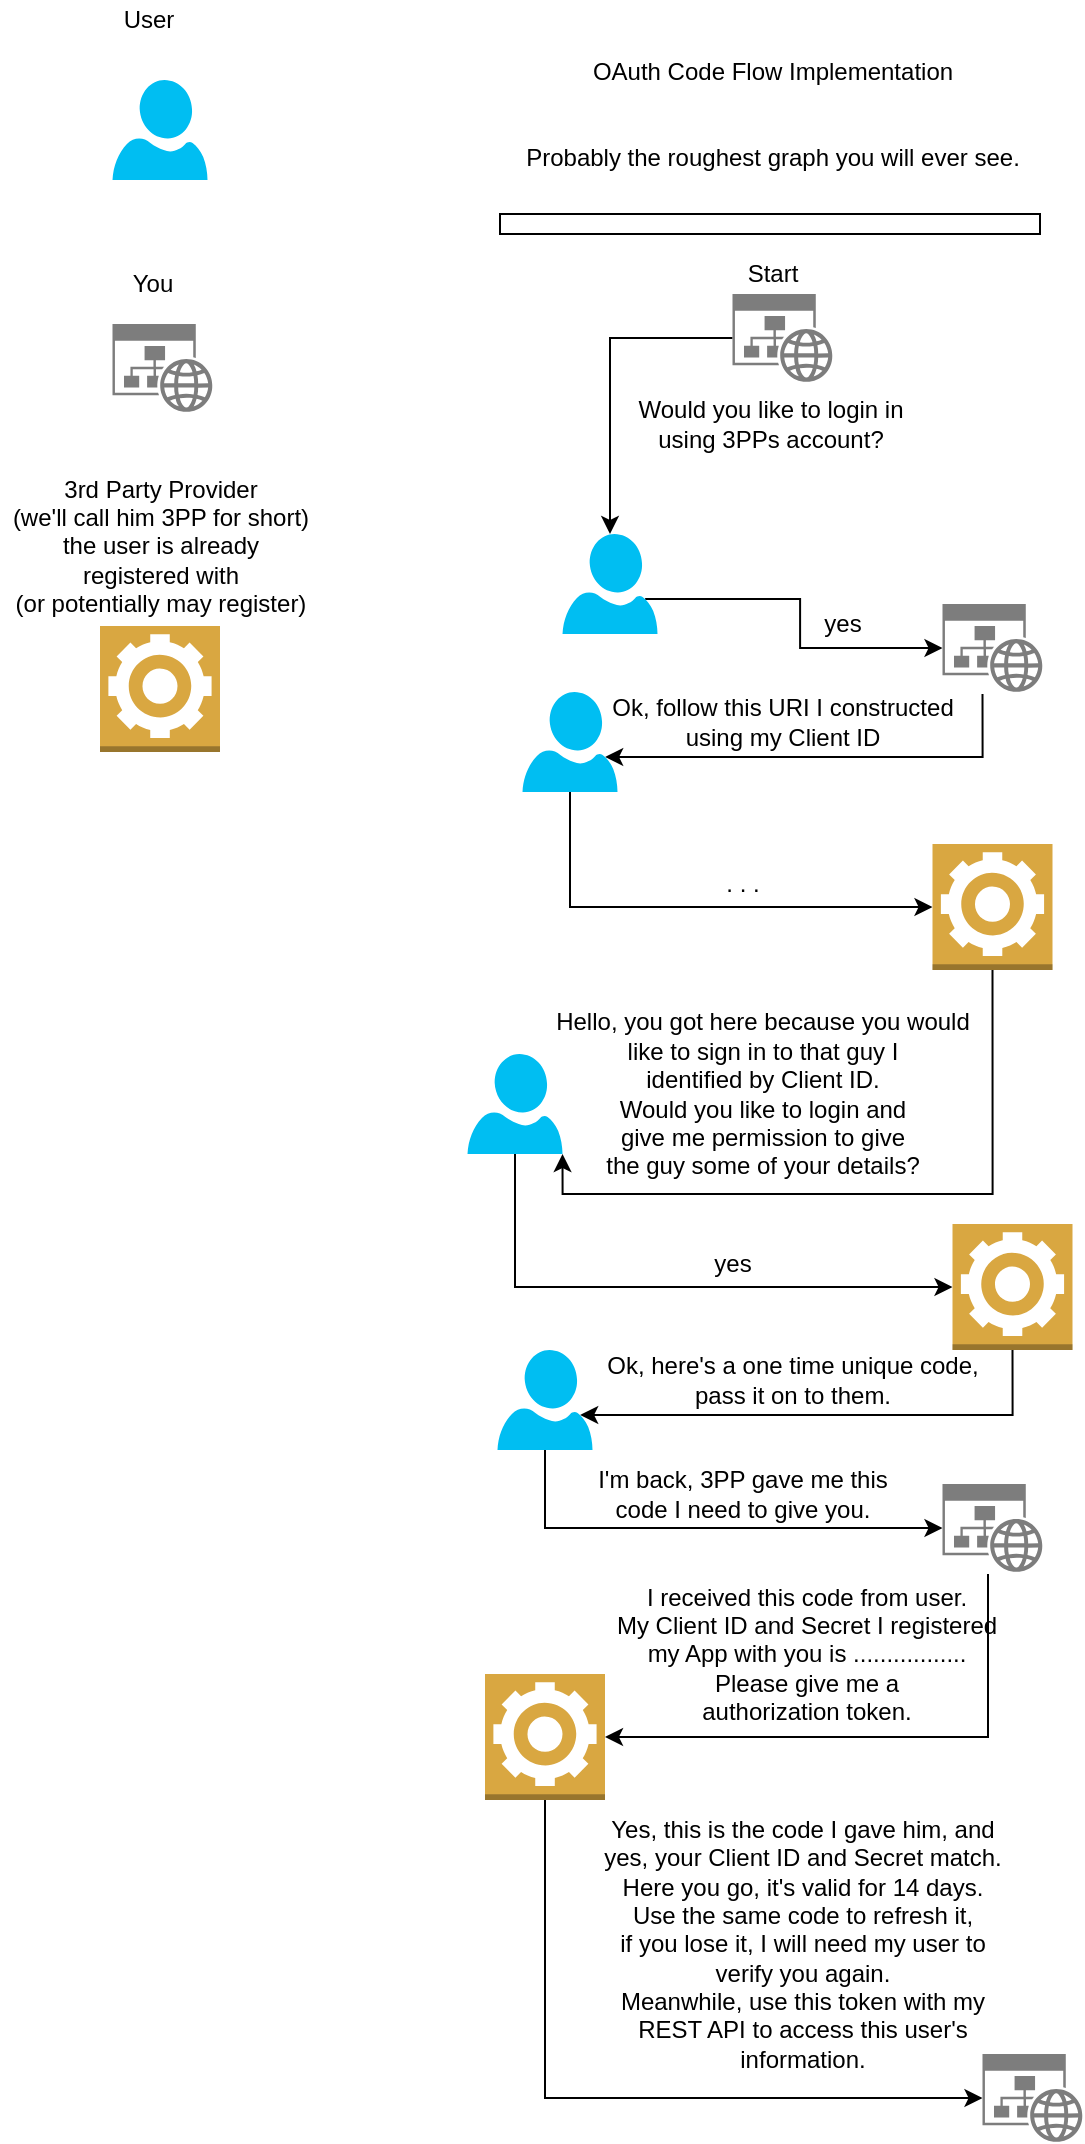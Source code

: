 <mxfile version="13.6.6" type="github"><diagram id="uPq51VnlGsGEwVj9IwEZ" name="Page-1"><mxGraphModel dx="1422" dy="794" grid="1" gridSize="10" guides="1" tooltips="1" connect="1" arrows="1" fold="1" page="1" pageScale="1" pageWidth="827" pageHeight="1169" math="0" shadow="0"><root><mxCell id="0"/><mxCell id="1" parent="0"/><mxCell id="QlcxgS6nvomuxcanmDPC-31" style="edgeStyle=orthogonalEdgeStyle;rounded=0;orthogonalLoop=1;jettySize=auto;html=1;exitX=0.5;exitY=1;exitDx=0;exitDy=0;exitPerimeter=0;entryX=0;entryY=0.5;entryDx=0;entryDy=0;entryPerimeter=0;" edge="1" parent="1" source="QlcxgS6nvomuxcanmDPC-1" target="QlcxgS6nvomuxcanmDPC-30"><mxGeometry relative="1" as="geometry"/></mxCell><mxCell id="QlcxgS6nvomuxcanmDPC-1" value="" style="verticalLabelPosition=bottom;html=1;verticalAlign=top;align=center;strokeColor=none;fillColor=#00BEF2;shape=mxgraph.azure.user;" vertex="1" parent="1"><mxGeometry x="253.75" y="600" width="47.5" height="50" as="geometry"/></mxCell><mxCell id="QlcxgS6nvomuxcanmDPC-2" value="" style="aspect=fixed;pointerEvents=1;shadow=0;dashed=0;html=1;strokeColor=none;labelPosition=center;verticalLabelPosition=bottom;verticalAlign=top;align=center;shape=mxgraph.mscae.enterprise.website_generic;fillColor=#7D7D7D;" vertex="1" parent="1"><mxGeometry x="76.25" y="235" width="50" height="44" as="geometry"/></mxCell><mxCell id="QlcxgS6nvomuxcanmDPC-3" value="User" style="text;html=1;align=center;verticalAlign=middle;resizable=0;points=[];autosize=1;" vertex="1" parent="1"><mxGeometry x="73.75" y="73" width="40" height="20" as="geometry"/></mxCell><mxCell id="QlcxgS6nvomuxcanmDPC-4" value="You" style="text;html=1;align=center;verticalAlign=middle;resizable=0;points=[];autosize=1;" vertex="1" parent="1"><mxGeometry x="76.25" y="205" width="40" height="20" as="geometry"/></mxCell><mxCell id="QlcxgS6nvomuxcanmDPC-9" value="" style="outlineConnect=0;dashed=0;verticalLabelPosition=bottom;verticalAlign=top;align=center;html=1;shape=mxgraph.aws3.worker;fillColor=#D9A741;gradientColor=none;" vertex="1" parent="1"><mxGeometry x="70" y="386" width="60" height="63" as="geometry"/></mxCell><mxCell id="QlcxgS6nvomuxcanmDPC-10" value="3rd Party Provider&lt;br&gt;(we'll call him 3PP for short)&lt;br&gt;the user is already&lt;br&gt;registered with&lt;br&gt;(or potentially may register)" style="text;html=1;align=center;verticalAlign=middle;resizable=0;points=[];autosize=1;" vertex="1" parent="1"><mxGeometry x="20" y="306" width="160" height="80" as="geometry"/></mxCell><mxCell id="QlcxgS6nvomuxcanmDPC-12" value="" style="rounded=0;whiteSpace=wrap;html=1;" vertex="1" parent="1"><mxGeometry x="270" y="180" width="270" height="10" as="geometry"/></mxCell><mxCell id="QlcxgS6nvomuxcanmDPC-15" style="edgeStyle=orthogonalEdgeStyle;rounded=0;orthogonalLoop=1;jettySize=auto;html=1;entryX=0.5;entryY=0;entryDx=0;entryDy=0;entryPerimeter=0;" edge="1" parent="1" source="QlcxgS6nvomuxcanmDPC-13" target="QlcxgS6nvomuxcanmDPC-14"><mxGeometry relative="1" as="geometry"/></mxCell><mxCell id="QlcxgS6nvomuxcanmDPC-13" value="" style="aspect=fixed;pointerEvents=1;shadow=0;dashed=0;html=1;strokeColor=none;labelPosition=center;verticalLabelPosition=bottom;verticalAlign=top;align=center;shape=mxgraph.mscae.enterprise.website_generic;fillColor=#7D7D7D;" vertex="1" parent="1"><mxGeometry x="386.25" y="220" width="50" height="44" as="geometry"/></mxCell><mxCell id="QlcxgS6nvomuxcanmDPC-18" style="edgeStyle=orthogonalEdgeStyle;rounded=0;orthogonalLoop=1;jettySize=auto;html=1;entryX=0;entryY=0.5;entryDx=0;entryDy=0;entryPerimeter=0;exitX=0.87;exitY=0.65;exitDx=0;exitDy=0;exitPerimeter=0;" edge="1" parent="1" source="QlcxgS6nvomuxcanmDPC-14" target="QlcxgS6nvomuxcanmDPC-17"><mxGeometry relative="1" as="geometry"><mxPoint x="305.25" y="355" as="sourcePoint"/></mxGeometry></mxCell><mxCell id="QlcxgS6nvomuxcanmDPC-16" value="Would you like to login in&lt;br&gt;using 3PPs account?" style="text;html=1;align=center;verticalAlign=middle;resizable=0;points=[];autosize=1;" vertex="1" parent="1"><mxGeometry x="330" y="270" width="150" height="30" as="geometry"/></mxCell><mxCell id="QlcxgS6nvomuxcanmDPC-21" style="edgeStyle=orthogonalEdgeStyle;rounded=0;orthogonalLoop=1;jettySize=auto;html=1;entryX=0.87;entryY=0.65;entryDx=0;entryDy=0;entryPerimeter=0;exitX=0.4;exitY=1.023;exitDx=0;exitDy=0;exitPerimeter=0;" edge="1" parent="1" source="QlcxgS6nvomuxcanmDPC-17" target="QlcxgS6nvomuxcanmDPC-20"><mxGeometry relative="1" as="geometry"/></mxCell><mxCell id="QlcxgS6nvomuxcanmDPC-17" value="" style="aspect=fixed;pointerEvents=1;shadow=0;dashed=0;html=1;strokeColor=none;labelPosition=center;verticalLabelPosition=bottom;verticalAlign=top;align=center;shape=mxgraph.mscae.enterprise.website_generic;fillColor=#7D7D7D;" vertex="1" parent="1"><mxGeometry x="491.25" y="375" width="50" height="44" as="geometry"/></mxCell><mxCell id="QlcxgS6nvomuxcanmDPC-19" value="yes" style="text;html=1;align=center;verticalAlign=middle;resizable=0;points=[];autosize=1;" vertex="1" parent="1"><mxGeometry x="426.25" y="375" width="30" height="20" as="geometry"/></mxCell><mxCell id="QlcxgS6nvomuxcanmDPC-24" style="edgeStyle=orthogonalEdgeStyle;rounded=0;orthogonalLoop=1;jettySize=auto;html=1;exitX=0.5;exitY=1;exitDx=0;exitDy=0;exitPerimeter=0;entryX=0;entryY=0.5;entryDx=0;entryDy=0;entryPerimeter=0;" edge="1" parent="1" source="QlcxgS6nvomuxcanmDPC-20" target="QlcxgS6nvomuxcanmDPC-23"><mxGeometry relative="1" as="geometry"/></mxCell><mxCell id="QlcxgS6nvomuxcanmDPC-20" value="" style="verticalLabelPosition=bottom;html=1;verticalAlign=top;align=center;strokeColor=none;fillColor=#00BEF2;shape=mxgraph.azure.user;" vertex="1" parent="1"><mxGeometry x="281.25" y="419" width="47.5" height="50" as="geometry"/></mxCell><mxCell id="QlcxgS6nvomuxcanmDPC-22" value="Ok, follow this URI I constructed&lt;br&gt;using my Client ID" style="text;html=1;align=center;verticalAlign=middle;resizable=0;points=[];autosize=1;" vertex="1" parent="1"><mxGeometry x="316.25" y="419" width="190" height="30" as="geometry"/></mxCell><mxCell id="QlcxgS6nvomuxcanmDPC-28" style="edgeStyle=orthogonalEdgeStyle;rounded=0;orthogonalLoop=1;jettySize=auto;html=1;entryX=1;entryY=1;entryDx=0;entryDy=0;entryPerimeter=0;exitX=0.5;exitY=1;exitDx=0;exitDy=0;exitPerimeter=0;" edge="1" parent="1" source="QlcxgS6nvomuxcanmDPC-23" target="QlcxgS6nvomuxcanmDPC-1"><mxGeometry relative="1" as="geometry"/></mxCell><mxCell id="QlcxgS6nvomuxcanmDPC-23" value="" style="outlineConnect=0;dashed=0;verticalLabelPosition=bottom;verticalAlign=top;align=center;html=1;shape=mxgraph.aws3.worker;fillColor=#D9A741;gradientColor=none;" vertex="1" parent="1"><mxGeometry x="486.25" y="495" width="60" height="63" as="geometry"/></mxCell><mxCell id="QlcxgS6nvomuxcanmDPC-25" value=". . ." style="text;html=1;align=center;verticalAlign=middle;resizable=0;points=[];autosize=1;" vertex="1" parent="1"><mxGeometry x="376.25" y="505" width="30" height="20" as="geometry"/></mxCell><mxCell id="QlcxgS6nvomuxcanmDPC-27" value="" style="verticalLabelPosition=bottom;html=1;verticalAlign=top;align=center;strokeColor=none;fillColor=#00BEF2;shape=mxgraph.azure.user;" vertex="1" parent="1"><mxGeometry x="76.25" y="113" width="47.5" height="50" as="geometry"/></mxCell><mxCell id="QlcxgS6nvomuxcanmDPC-29" value="Hello, you got here because you would&lt;br&gt;like to sign in to that guy I&lt;br&gt;identified by Client ID.&lt;br&gt;Would you like to login and&lt;br&gt;give me permission to give&lt;br&gt;the guy some of your details?" style="text;html=1;align=center;verticalAlign=middle;resizable=0;points=[];autosize=1;" vertex="1" parent="1"><mxGeometry x="291.25" y="575" width="220" height="90" as="geometry"/></mxCell><mxCell id="QlcxgS6nvomuxcanmDPC-34" style="edgeStyle=orthogonalEdgeStyle;rounded=0;orthogonalLoop=1;jettySize=auto;html=1;entryX=0.87;entryY=0.65;entryDx=0;entryDy=0;entryPerimeter=0;exitX=0.5;exitY=1;exitDx=0;exitDy=0;exitPerimeter=0;" edge="1" parent="1" source="QlcxgS6nvomuxcanmDPC-30" target="QlcxgS6nvomuxcanmDPC-33"><mxGeometry relative="1" as="geometry"/></mxCell><mxCell id="QlcxgS6nvomuxcanmDPC-30" value="" style="outlineConnect=0;dashed=0;verticalLabelPosition=bottom;verticalAlign=top;align=center;html=1;shape=mxgraph.aws3.worker;fillColor=#D9A741;gradientColor=none;" vertex="1" parent="1"><mxGeometry x="496.25" y="685" width="60" height="63" as="geometry"/></mxCell><mxCell id="QlcxgS6nvomuxcanmDPC-32" value="yes" style="text;html=1;align=center;verticalAlign=middle;resizable=0;points=[];autosize=1;" vertex="1" parent="1"><mxGeometry x="371.25" y="695" width="30" height="20" as="geometry"/></mxCell><mxCell id="QlcxgS6nvomuxcanmDPC-38" style="edgeStyle=orthogonalEdgeStyle;rounded=0;orthogonalLoop=1;jettySize=auto;html=1;entryX=0;entryY=0.5;entryDx=0;entryDy=0;entryPerimeter=0;exitX=0.5;exitY=1;exitDx=0;exitDy=0;exitPerimeter=0;" edge="1" parent="1" source="QlcxgS6nvomuxcanmDPC-33" target="QlcxgS6nvomuxcanmDPC-37"><mxGeometry relative="1" as="geometry"/></mxCell><mxCell id="QlcxgS6nvomuxcanmDPC-33" value="" style="verticalLabelPosition=bottom;html=1;verticalAlign=top;align=center;strokeColor=none;fillColor=#00BEF2;shape=mxgraph.azure.user;" vertex="1" parent="1"><mxGeometry x="268.75" y="748" width="47.5" height="50" as="geometry"/></mxCell><mxCell id="QlcxgS6nvomuxcanmDPC-35" value="Ok, here's a one time unique code,&lt;br&gt;pass it on to them." style="text;html=1;align=center;verticalAlign=middle;resizable=0;points=[];autosize=1;" vertex="1" parent="1"><mxGeometry x="316.25" y="748" width="200" height="30" as="geometry"/></mxCell><mxCell id="QlcxgS6nvomuxcanmDPC-43" style="edgeStyle=orthogonalEdgeStyle;rounded=0;orthogonalLoop=1;jettySize=auto;html=1;entryX=1;entryY=0.5;entryDx=0;entryDy=0;entryPerimeter=0;exitX=0.455;exitY=1.023;exitDx=0;exitDy=0;exitPerimeter=0;" edge="1" parent="1" source="QlcxgS6nvomuxcanmDPC-37" target="QlcxgS6nvomuxcanmDPC-40"><mxGeometry relative="1" as="geometry"/></mxCell><mxCell id="QlcxgS6nvomuxcanmDPC-37" value="" style="aspect=fixed;pointerEvents=1;shadow=0;dashed=0;html=1;strokeColor=none;labelPosition=center;verticalLabelPosition=bottom;verticalAlign=top;align=center;shape=mxgraph.mscae.enterprise.website_generic;fillColor=#7D7D7D;" vertex="1" parent="1"><mxGeometry x="491.25" y="815" width="50" height="44" as="geometry"/></mxCell><mxCell id="QlcxgS6nvomuxcanmDPC-39" value="I'm back, 3PP gave me this&lt;br&gt;code I need to give you." style="text;html=1;align=center;verticalAlign=middle;resizable=0;points=[];autosize=1;" vertex="1" parent="1"><mxGeometry x="311.25" y="805" width="160" height="30" as="geometry"/></mxCell><mxCell id="QlcxgS6nvomuxcanmDPC-46" style="edgeStyle=orthogonalEdgeStyle;rounded=0;orthogonalLoop=1;jettySize=auto;html=1;exitX=0.5;exitY=1;exitDx=0;exitDy=0;exitPerimeter=0;entryX=0;entryY=0.5;entryDx=0;entryDy=0;entryPerimeter=0;" edge="1" parent="1" source="QlcxgS6nvomuxcanmDPC-40" target="QlcxgS6nvomuxcanmDPC-45"><mxGeometry relative="1" as="geometry"/></mxCell><mxCell id="QlcxgS6nvomuxcanmDPC-40" value="" style="outlineConnect=0;dashed=0;verticalLabelPosition=bottom;verticalAlign=top;align=center;html=1;shape=mxgraph.aws3.worker;fillColor=#D9A741;gradientColor=none;" vertex="1" parent="1"><mxGeometry x="262.5" y="910" width="60" height="63" as="geometry"/></mxCell><mxCell id="QlcxgS6nvomuxcanmDPC-14" value="" style="verticalLabelPosition=bottom;html=1;verticalAlign=top;align=center;strokeColor=none;fillColor=#00BEF2;shape=mxgraph.azure.user;" vertex="1" parent="1"><mxGeometry x="301.25" y="340" width="47.5" height="50" as="geometry"/></mxCell><mxCell id="QlcxgS6nvomuxcanmDPC-42" value="Start" style="text;html=1;align=center;verticalAlign=middle;resizable=0;points=[];autosize=1;" vertex="1" parent="1"><mxGeometry x="386.25" y="200" width="40" height="20" as="geometry"/></mxCell><mxCell id="QlcxgS6nvomuxcanmDPC-44" value="I received this code from user.&lt;br&gt;My Client ID and Secret I registered&lt;br&gt;my App with you is .................&lt;br&gt;Please give me a&lt;br&gt;authorization token." style="text;html=1;align=center;verticalAlign=middle;resizable=0;points=[];autosize=1;" vertex="1" parent="1"><mxGeometry x="317.5" y="860" width="210" height="80" as="geometry"/></mxCell><mxCell id="QlcxgS6nvomuxcanmDPC-45" value="" style="aspect=fixed;pointerEvents=1;shadow=0;dashed=0;html=1;strokeColor=none;labelPosition=center;verticalLabelPosition=bottom;verticalAlign=top;align=center;shape=mxgraph.mscae.enterprise.website_generic;fillColor=#7D7D7D;" vertex="1" parent="1"><mxGeometry x="511.25" y="1100" width="50" height="44" as="geometry"/></mxCell><mxCell id="QlcxgS6nvomuxcanmDPC-47" value="Yes, this is the code I gave him, and&lt;br&gt;yes, your Client ID and Secret match.&lt;br&gt;Here you go, it's valid for 14 days.&lt;br&gt;Use the same code to refresh it,&lt;br&gt;if you lose it, I will need my user to&lt;br&gt;verify you again.&lt;br&gt;Meanwhile, use this token with my&lt;br&gt;REST API to access this user's&lt;br&gt;information." style="text;html=1;align=center;verticalAlign=middle;resizable=0;points=[];autosize=1;" vertex="1" parent="1"><mxGeometry x="316.25" y="980" width="210" height="130" as="geometry"/></mxCell><mxCell id="QlcxgS6nvomuxcanmDPC-51" value="OAuth Code Flow Implementation&lt;br&gt;&lt;br&gt;&lt;br&gt;Probably the roughest graph you will ever see." style="text;html=1;align=center;verticalAlign=middle;resizable=0;points=[];autosize=1;" vertex="1" parent="1"><mxGeometry x="276.25" y="100" width="260" height="60" as="geometry"/></mxCell></root></mxGraphModel></diagram></mxfile>